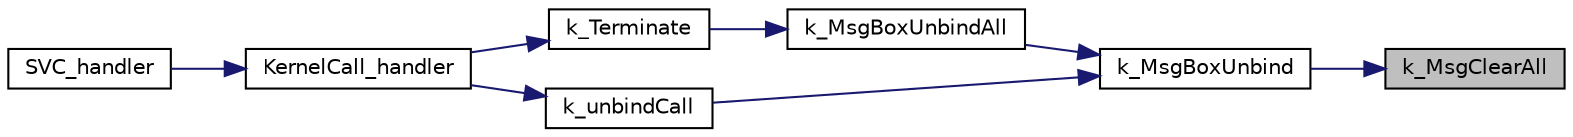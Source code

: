 digraph "k_MsgClearAll"
{
 // LATEX_PDF_SIZE
  edge [fontname="Helvetica",fontsize="10",labelfontname="Helvetica",labelfontsize="10"];
  node [fontname="Helvetica",fontsize="10",shape=record];
  rankdir="RL";
  Node1 [label="k_MsgClearAll",height=0.2,width=0.4,color="black", fillcolor="grey75", style="filled", fontcolor="black",tooltip="Clears all Messages currently in the message box."];
  Node1 -> Node2 [dir="back",color="midnightblue",fontsize="10",style="solid"];
  Node2 [label="k_MsgBoxUnbind",height=0.2,width=0.4,color="black", fillcolor="white", style="filled",URL="$k__messaging_8h.html#a634e8b22ad815f934aa721f3bffc5630",tooltip="Unbinds a message box from a process."];
  Node2 -> Node3 [dir="back",color="midnightblue",fontsize="10",style="solid"];
  Node3 [label="k_MsgBoxUnbindAll",height=0.2,width=0.4,color="black", fillcolor="white", style="filled",URL="$k__messaging_8h.html#aa10175dda682467af0afb21aa1785efc",tooltip="Unbinds all message boxes bound to a process."];
  Node3 -> Node4 [dir="back",color="midnightblue",fontsize="10",style="solid"];
  Node4 [label="k_Terminate",height=0.2,width=0.4,color="black", fillcolor="white", style="filled",URL="$k__handlers_8h.html#aadffaeb748922aa217329a31c4663a95",tooltip="Terminates the running process."];
  Node4 -> Node5 [dir="back",color="midnightblue",fontsize="10",style="solid"];
  Node5 [label="KernelCall_handler",height=0.2,width=0.4,color="black", fillcolor="white", style="filled",URL="$k__handlers_8h.html#a53c69e53135737e747747a3a6eb8dd69",tooltip="Kernel Call Handler function."];
  Node5 -> Node6 [dir="back",color="midnightblue",fontsize="10",style="solid"];
  Node6 [label="SVC_handler",height=0.2,width=0.4,color="black", fillcolor="white", style="filled",URL="$k__handlers_8c.html#a5703d8fe19774bd873f7d7db5cd60242",tooltip="Supervisor Call trap handler."];
  Node2 -> Node7 [dir="back",color="midnightblue",fontsize="10",style="solid"];
  Node7 [label="k_unbindCall",height=0.2,width=0.4,color="black", fillcolor="white", style="filled",URL="$k__handlers_8h.html#a276094c1bdb99ff7f5fad586760f28d1",tooltip="Performs all operations required for unbinding a message box to running process."];
  Node7 -> Node5 [dir="back",color="midnightblue",fontsize="10",style="solid"];
}
